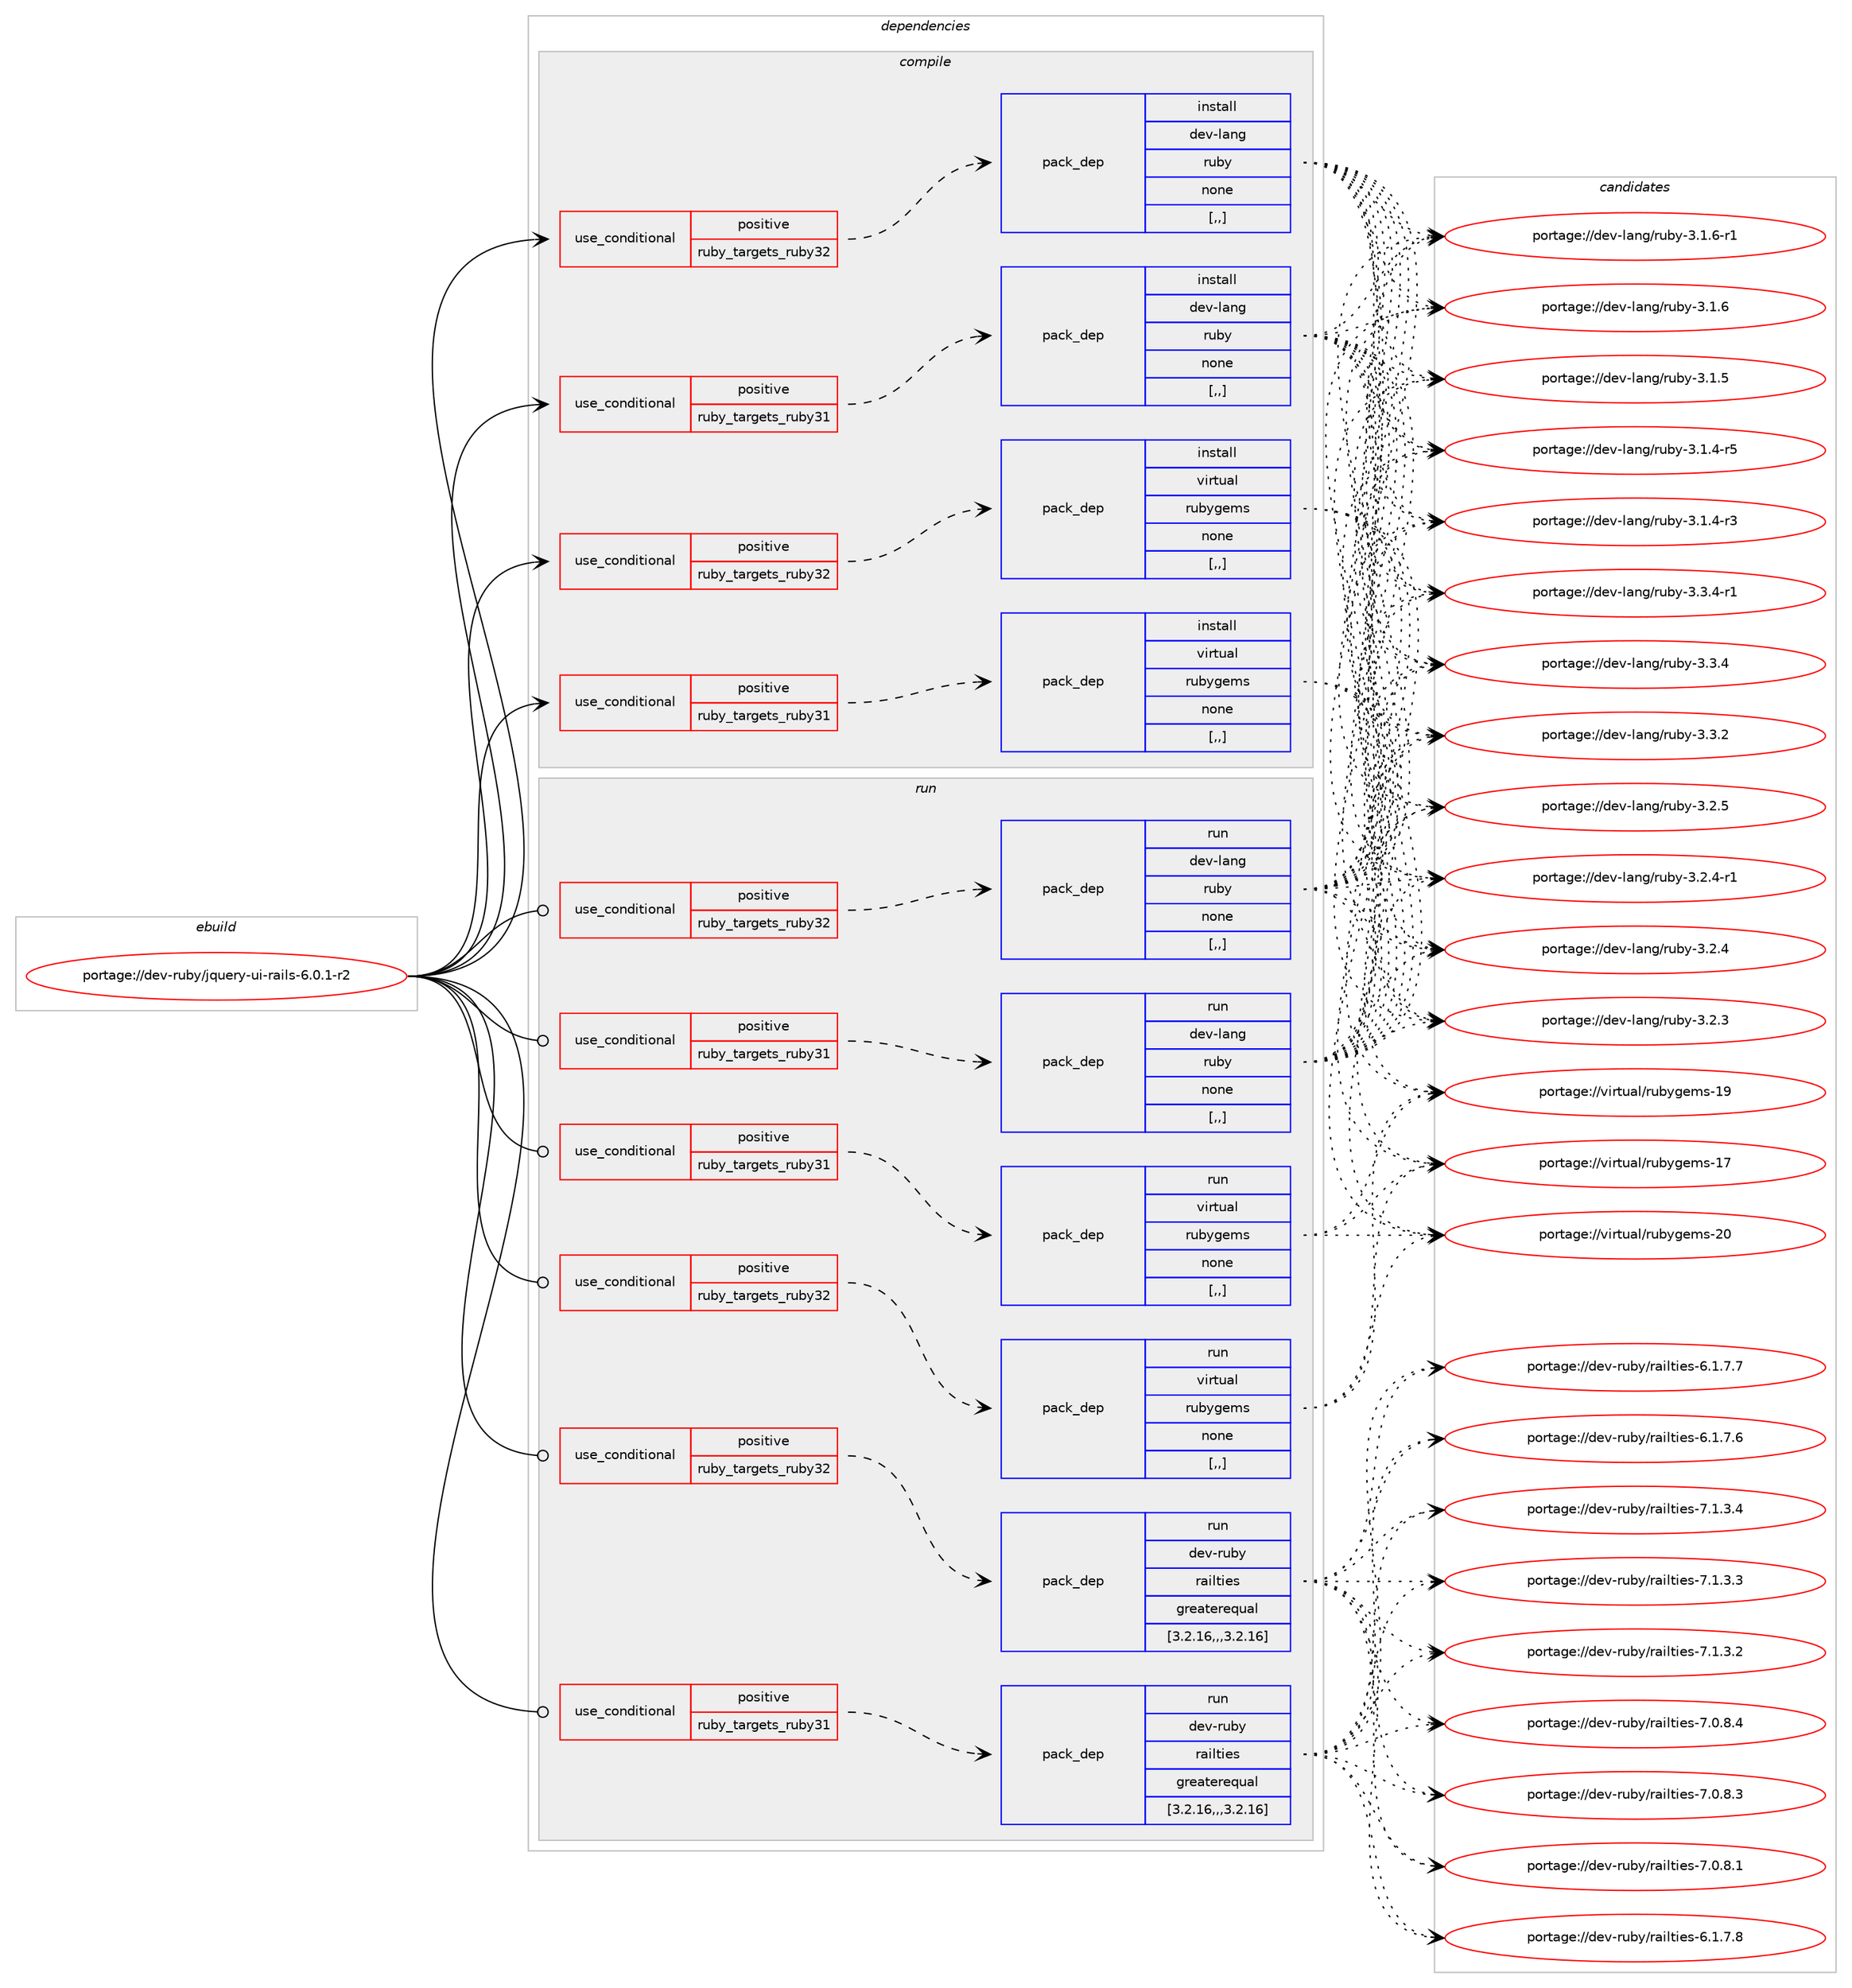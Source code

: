 digraph prolog {

# *************
# Graph options
# *************

newrank=true;
concentrate=true;
compound=true;
graph [rankdir=LR,fontname=Helvetica,fontsize=10,ranksep=1.5];#, ranksep=2.5, nodesep=0.2];
edge  [arrowhead=vee];
node  [fontname=Helvetica,fontsize=10];

# **********
# The ebuild
# **********

subgraph cluster_leftcol {
color=gray;
label=<<i>ebuild</i>>;
id [label="portage://dev-ruby/jquery-ui-rails-6.0.1-r2", color=red, width=4, href="../dev-ruby/jquery-ui-rails-6.0.1-r2.svg"];
}

# ****************
# The dependencies
# ****************

subgraph cluster_midcol {
color=gray;
label=<<i>dependencies</i>>;
subgraph cluster_compile {
fillcolor="#eeeeee";
style=filled;
label=<<i>compile</i>>;
subgraph cond49591 {
dependency187803 [label=<<TABLE BORDER="0" CELLBORDER="1" CELLSPACING="0" CELLPADDING="4"><TR><TD ROWSPAN="3" CELLPADDING="10">use_conditional</TD></TR><TR><TD>positive</TD></TR><TR><TD>ruby_targets_ruby31</TD></TR></TABLE>>, shape=none, color=red];
subgraph pack136877 {
dependency187804 [label=<<TABLE BORDER="0" CELLBORDER="1" CELLSPACING="0" CELLPADDING="4" WIDTH="220"><TR><TD ROWSPAN="6" CELLPADDING="30">pack_dep</TD></TR><TR><TD WIDTH="110">install</TD></TR><TR><TD>dev-lang</TD></TR><TR><TD>ruby</TD></TR><TR><TD>none</TD></TR><TR><TD>[,,]</TD></TR></TABLE>>, shape=none, color=blue];
}
dependency187803:e -> dependency187804:w [weight=20,style="dashed",arrowhead="vee"];
}
id:e -> dependency187803:w [weight=20,style="solid",arrowhead="vee"];
subgraph cond49592 {
dependency187805 [label=<<TABLE BORDER="0" CELLBORDER="1" CELLSPACING="0" CELLPADDING="4"><TR><TD ROWSPAN="3" CELLPADDING="10">use_conditional</TD></TR><TR><TD>positive</TD></TR><TR><TD>ruby_targets_ruby31</TD></TR></TABLE>>, shape=none, color=red];
subgraph pack136878 {
dependency187806 [label=<<TABLE BORDER="0" CELLBORDER="1" CELLSPACING="0" CELLPADDING="4" WIDTH="220"><TR><TD ROWSPAN="6" CELLPADDING="30">pack_dep</TD></TR><TR><TD WIDTH="110">install</TD></TR><TR><TD>virtual</TD></TR><TR><TD>rubygems</TD></TR><TR><TD>none</TD></TR><TR><TD>[,,]</TD></TR></TABLE>>, shape=none, color=blue];
}
dependency187805:e -> dependency187806:w [weight=20,style="dashed",arrowhead="vee"];
}
id:e -> dependency187805:w [weight=20,style="solid",arrowhead="vee"];
subgraph cond49593 {
dependency187807 [label=<<TABLE BORDER="0" CELLBORDER="1" CELLSPACING="0" CELLPADDING="4"><TR><TD ROWSPAN="3" CELLPADDING="10">use_conditional</TD></TR><TR><TD>positive</TD></TR><TR><TD>ruby_targets_ruby32</TD></TR></TABLE>>, shape=none, color=red];
subgraph pack136879 {
dependency187808 [label=<<TABLE BORDER="0" CELLBORDER="1" CELLSPACING="0" CELLPADDING="4" WIDTH="220"><TR><TD ROWSPAN="6" CELLPADDING="30">pack_dep</TD></TR><TR><TD WIDTH="110">install</TD></TR><TR><TD>dev-lang</TD></TR><TR><TD>ruby</TD></TR><TR><TD>none</TD></TR><TR><TD>[,,]</TD></TR></TABLE>>, shape=none, color=blue];
}
dependency187807:e -> dependency187808:w [weight=20,style="dashed",arrowhead="vee"];
}
id:e -> dependency187807:w [weight=20,style="solid",arrowhead="vee"];
subgraph cond49594 {
dependency187809 [label=<<TABLE BORDER="0" CELLBORDER="1" CELLSPACING="0" CELLPADDING="4"><TR><TD ROWSPAN="3" CELLPADDING="10">use_conditional</TD></TR><TR><TD>positive</TD></TR><TR><TD>ruby_targets_ruby32</TD></TR></TABLE>>, shape=none, color=red];
subgraph pack136880 {
dependency187810 [label=<<TABLE BORDER="0" CELLBORDER="1" CELLSPACING="0" CELLPADDING="4" WIDTH="220"><TR><TD ROWSPAN="6" CELLPADDING="30">pack_dep</TD></TR><TR><TD WIDTH="110">install</TD></TR><TR><TD>virtual</TD></TR><TR><TD>rubygems</TD></TR><TR><TD>none</TD></TR><TR><TD>[,,]</TD></TR></TABLE>>, shape=none, color=blue];
}
dependency187809:e -> dependency187810:w [weight=20,style="dashed",arrowhead="vee"];
}
id:e -> dependency187809:w [weight=20,style="solid",arrowhead="vee"];
}
subgraph cluster_compileandrun {
fillcolor="#eeeeee";
style=filled;
label=<<i>compile and run</i>>;
}
subgraph cluster_run {
fillcolor="#eeeeee";
style=filled;
label=<<i>run</i>>;
subgraph cond49595 {
dependency187811 [label=<<TABLE BORDER="0" CELLBORDER="1" CELLSPACING="0" CELLPADDING="4"><TR><TD ROWSPAN="3" CELLPADDING="10">use_conditional</TD></TR><TR><TD>positive</TD></TR><TR><TD>ruby_targets_ruby31</TD></TR></TABLE>>, shape=none, color=red];
subgraph pack136881 {
dependency187812 [label=<<TABLE BORDER="0" CELLBORDER="1" CELLSPACING="0" CELLPADDING="4" WIDTH="220"><TR><TD ROWSPAN="6" CELLPADDING="30">pack_dep</TD></TR><TR><TD WIDTH="110">run</TD></TR><TR><TD>dev-lang</TD></TR><TR><TD>ruby</TD></TR><TR><TD>none</TD></TR><TR><TD>[,,]</TD></TR></TABLE>>, shape=none, color=blue];
}
dependency187811:e -> dependency187812:w [weight=20,style="dashed",arrowhead="vee"];
}
id:e -> dependency187811:w [weight=20,style="solid",arrowhead="odot"];
subgraph cond49596 {
dependency187813 [label=<<TABLE BORDER="0" CELLBORDER="1" CELLSPACING="0" CELLPADDING="4"><TR><TD ROWSPAN="3" CELLPADDING="10">use_conditional</TD></TR><TR><TD>positive</TD></TR><TR><TD>ruby_targets_ruby31</TD></TR></TABLE>>, shape=none, color=red];
subgraph pack136882 {
dependency187814 [label=<<TABLE BORDER="0" CELLBORDER="1" CELLSPACING="0" CELLPADDING="4" WIDTH="220"><TR><TD ROWSPAN="6" CELLPADDING="30">pack_dep</TD></TR><TR><TD WIDTH="110">run</TD></TR><TR><TD>dev-ruby</TD></TR><TR><TD>railties</TD></TR><TR><TD>greaterequal</TD></TR><TR><TD>[3.2.16,,,3.2.16]</TD></TR></TABLE>>, shape=none, color=blue];
}
dependency187813:e -> dependency187814:w [weight=20,style="dashed",arrowhead="vee"];
}
id:e -> dependency187813:w [weight=20,style="solid",arrowhead="odot"];
subgraph cond49597 {
dependency187815 [label=<<TABLE BORDER="0" CELLBORDER="1" CELLSPACING="0" CELLPADDING="4"><TR><TD ROWSPAN="3" CELLPADDING="10">use_conditional</TD></TR><TR><TD>positive</TD></TR><TR><TD>ruby_targets_ruby31</TD></TR></TABLE>>, shape=none, color=red];
subgraph pack136883 {
dependency187816 [label=<<TABLE BORDER="0" CELLBORDER="1" CELLSPACING="0" CELLPADDING="4" WIDTH="220"><TR><TD ROWSPAN="6" CELLPADDING="30">pack_dep</TD></TR><TR><TD WIDTH="110">run</TD></TR><TR><TD>virtual</TD></TR><TR><TD>rubygems</TD></TR><TR><TD>none</TD></TR><TR><TD>[,,]</TD></TR></TABLE>>, shape=none, color=blue];
}
dependency187815:e -> dependency187816:w [weight=20,style="dashed",arrowhead="vee"];
}
id:e -> dependency187815:w [weight=20,style="solid",arrowhead="odot"];
subgraph cond49598 {
dependency187817 [label=<<TABLE BORDER="0" CELLBORDER="1" CELLSPACING="0" CELLPADDING="4"><TR><TD ROWSPAN="3" CELLPADDING="10">use_conditional</TD></TR><TR><TD>positive</TD></TR><TR><TD>ruby_targets_ruby32</TD></TR></TABLE>>, shape=none, color=red];
subgraph pack136884 {
dependency187818 [label=<<TABLE BORDER="0" CELLBORDER="1" CELLSPACING="0" CELLPADDING="4" WIDTH="220"><TR><TD ROWSPAN="6" CELLPADDING="30">pack_dep</TD></TR><TR><TD WIDTH="110">run</TD></TR><TR><TD>dev-lang</TD></TR><TR><TD>ruby</TD></TR><TR><TD>none</TD></TR><TR><TD>[,,]</TD></TR></TABLE>>, shape=none, color=blue];
}
dependency187817:e -> dependency187818:w [weight=20,style="dashed",arrowhead="vee"];
}
id:e -> dependency187817:w [weight=20,style="solid",arrowhead="odot"];
subgraph cond49599 {
dependency187819 [label=<<TABLE BORDER="0" CELLBORDER="1" CELLSPACING="0" CELLPADDING="4"><TR><TD ROWSPAN="3" CELLPADDING="10">use_conditional</TD></TR><TR><TD>positive</TD></TR><TR><TD>ruby_targets_ruby32</TD></TR></TABLE>>, shape=none, color=red];
subgraph pack136885 {
dependency187820 [label=<<TABLE BORDER="0" CELLBORDER="1" CELLSPACING="0" CELLPADDING="4" WIDTH="220"><TR><TD ROWSPAN="6" CELLPADDING="30">pack_dep</TD></TR><TR><TD WIDTH="110">run</TD></TR><TR><TD>dev-ruby</TD></TR><TR><TD>railties</TD></TR><TR><TD>greaterequal</TD></TR><TR><TD>[3.2.16,,,3.2.16]</TD></TR></TABLE>>, shape=none, color=blue];
}
dependency187819:e -> dependency187820:w [weight=20,style="dashed",arrowhead="vee"];
}
id:e -> dependency187819:w [weight=20,style="solid",arrowhead="odot"];
subgraph cond49600 {
dependency187821 [label=<<TABLE BORDER="0" CELLBORDER="1" CELLSPACING="0" CELLPADDING="4"><TR><TD ROWSPAN="3" CELLPADDING="10">use_conditional</TD></TR><TR><TD>positive</TD></TR><TR><TD>ruby_targets_ruby32</TD></TR></TABLE>>, shape=none, color=red];
subgraph pack136886 {
dependency187822 [label=<<TABLE BORDER="0" CELLBORDER="1" CELLSPACING="0" CELLPADDING="4" WIDTH="220"><TR><TD ROWSPAN="6" CELLPADDING="30">pack_dep</TD></TR><TR><TD WIDTH="110">run</TD></TR><TR><TD>virtual</TD></TR><TR><TD>rubygems</TD></TR><TR><TD>none</TD></TR><TR><TD>[,,]</TD></TR></TABLE>>, shape=none, color=blue];
}
dependency187821:e -> dependency187822:w [weight=20,style="dashed",arrowhead="vee"];
}
id:e -> dependency187821:w [weight=20,style="solid",arrowhead="odot"];
}
}

# **************
# The candidates
# **************

subgraph cluster_choices {
rank=same;
color=gray;
label=<<i>candidates</i>>;

subgraph choice136877 {
color=black;
nodesep=1;
choice100101118451089711010347114117981214551465146524511449 [label="portage://dev-lang/ruby-3.3.4-r1", color=red, width=4,href="../dev-lang/ruby-3.3.4-r1.svg"];
choice10010111845108971101034711411798121455146514652 [label="portage://dev-lang/ruby-3.3.4", color=red, width=4,href="../dev-lang/ruby-3.3.4.svg"];
choice10010111845108971101034711411798121455146514650 [label="portage://dev-lang/ruby-3.3.2", color=red, width=4,href="../dev-lang/ruby-3.3.2.svg"];
choice10010111845108971101034711411798121455146504653 [label="portage://dev-lang/ruby-3.2.5", color=red, width=4,href="../dev-lang/ruby-3.2.5.svg"];
choice100101118451089711010347114117981214551465046524511449 [label="portage://dev-lang/ruby-3.2.4-r1", color=red, width=4,href="../dev-lang/ruby-3.2.4-r1.svg"];
choice10010111845108971101034711411798121455146504652 [label="portage://dev-lang/ruby-3.2.4", color=red, width=4,href="../dev-lang/ruby-3.2.4.svg"];
choice10010111845108971101034711411798121455146504651 [label="portage://dev-lang/ruby-3.2.3", color=red, width=4,href="../dev-lang/ruby-3.2.3.svg"];
choice100101118451089711010347114117981214551464946544511449 [label="portage://dev-lang/ruby-3.1.6-r1", color=red, width=4,href="../dev-lang/ruby-3.1.6-r1.svg"];
choice10010111845108971101034711411798121455146494654 [label="portage://dev-lang/ruby-3.1.6", color=red, width=4,href="../dev-lang/ruby-3.1.6.svg"];
choice10010111845108971101034711411798121455146494653 [label="portage://dev-lang/ruby-3.1.5", color=red, width=4,href="../dev-lang/ruby-3.1.5.svg"];
choice100101118451089711010347114117981214551464946524511453 [label="portage://dev-lang/ruby-3.1.4-r5", color=red, width=4,href="../dev-lang/ruby-3.1.4-r5.svg"];
choice100101118451089711010347114117981214551464946524511451 [label="portage://dev-lang/ruby-3.1.4-r3", color=red, width=4,href="../dev-lang/ruby-3.1.4-r3.svg"];
dependency187804:e -> choice100101118451089711010347114117981214551465146524511449:w [style=dotted,weight="100"];
dependency187804:e -> choice10010111845108971101034711411798121455146514652:w [style=dotted,weight="100"];
dependency187804:e -> choice10010111845108971101034711411798121455146514650:w [style=dotted,weight="100"];
dependency187804:e -> choice10010111845108971101034711411798121455146504653:w [style=dotted,weight="100"];
dependency187804:e -> choice100101118451089711010347114117981214551465046524511449:w [style=dotted,weight="100"];
dependency187804:e -> choice10010111845108971101034711411798121455146504652:w [style=dotted,weight="100"];
dependency187804:e -> choice10010111845108971101034711411798121455146504651:w [style=dotted,weight="100"];
dependency187804:e -> choice100101118451089711010347114117981214551464946544511449:w [style=dotted,weight="100"];
dependency187804:e -> choice10010111845108971101034711411798121455146494654:w [style=dotted,weight="100"];
dependency187804:e -> choice10010111845108971101034711411798121455146494653:w [style=dotted,weight="100"];
dependency187804:e -> choice100101118451089711010347114117981214551464946524511453:w [style=dotted,weight="100"];
dependency187804:e -> choice100101118451089711010347114117981214551464946524511451:w [style=dotted,weight="100"];
}
subgraph choice136878 {
color=black;
nodesep=1;
choice118105114116117971084711411798121103101109115455048 [label="portage://virtual/rubygems-20", color=red, width=4,href="../virtual/rubygems-20.svg"];
choice118105114116117971084711411798121103101109115454957 [label="portage://virtual/rubygems-19", color=red, width=4,href="../virtual/rubygems-19.svg"];
choice118105114116117971084711411798121103101109115454955 [label="portage://virtual/rubygems-17", color=red, width=4,href="../virtual/rubygems-17.svg"];
dependency187806:e -> choice118105114116117971084711411798121103101109115455048:w [style=dotted,weight="100"];
dependency187806:e -> choice118105114116117971084711411798121103101109115454957:w [style=dotted,weight="100"];
dependency187806:e -> choice118105114116117971084711411798121103101109115454955:w [style=dotted,weight="100"];
}
subgraph choice136879 {
color=black;
nodesep=1;
choice100101118451089711010347114117981214551465146524511449 [label="portage://dev-lang/ruby-3.3.4-r1", color=red, width=4,href="../dev-lang/ruby-3.3.4-r1.svg"];
choice10010111845108971101034711411798121455146514652 [label="portage://dev-lang/ruby-3.3.4", color=red, width=4,href="../dev-lang/ruby-3.3.4.svg"];
choice10010111845108971101034711411798121455146514650 [label="portage://dev-lang/ruby-3.3.2", color=red, width=4,href="../dev-lang/ruby-3.3.2.svg"];
choice10010111845108971101034711411798121455146504653 [label="portage://dev-lang/ruby-3.2.5", color=red, width=4,href="../dev-lang/ruby-3.2.5.svg"];
choice100101118451089711010347114117981214551465046524511449 [label="portage://dev-lang/ruby-3.2.4-r1", color=red, width=4,href="../dev-lang/ruby-3.2.4-r1.svg"];
choice10010111845108971101034711411798121455146504652 [label="portage://dev-lang/ruby-3.2.4", color=red, width=4,href="../dev-lang/ruby-3.2.4.svg"];
choice10010111845108971101034711411798121455146504651 [label="portage://dev-lang/ruby-3.2.3", color=red, width=4,href="../dev-lang/ruby-3.2.3.svg"];
choice100101118451089711010347114117981214551464946544511449 [label="portage://dev-lang/ruby-3.1.6-r1", color=red, width=4,href="../dev-lang/ruby-3.1.6-r1.svg"];
choice10010111845108971101034711411798121455146494654 [label="portage://dev-lang/ruby-3.1.6", color=red, width=4,href="../dev-lang/ruby-3.1.6.svg"];
choice10010111845108971101034711411798121455146494653 [label="portage://dev-lang/ruby-3.1.5", color=red, width=4,href="../dev-lang/ruby-3.1.5.svg"];
choice100101118451089711010347114117981214551464946524511453 [label="portage://dev-lang/ruby-3.1.4-r5", color=red, width=4,href="../dev-lang/ruby-3.1.4-r5.svg"];
choice100101118451089711010347114117981214551464946524511451 [label="portage://dev-lang/ruby-3.1.4-r3", color=red, width=4,href="../dev-lang/ruby-3.1.4-r3.svg"];
dependency187808:e -> choice100101118451089711010347114117981214551465146524511449:w [style=dotted,weight="100"];
dependency187808:e -> choice10010111845108971101034711411798121455146514652:w [style=dotted,weight="100"];
dependency187808:e -> choice10010111845108971101034711411798121455146514650:w [style=dotted,weight="100"];
dependency187808:e -> choice10010111845108971101034711411798121455146504653:w [style=dotted,weight="100"];
dependency187808:e -> choice100101118451089711010347114117981214551465046524511449:w [style=dotted,weight="100"];
dependency187808:e -> choice10010111845108971101034711411798121455146504652:w [style=dotted,weight="100"];
dependency187808:e -> choice10010111845108971101034711411798121455146504651:w [style=dotted,weight="100"];
dependency187808:e -> choice100101118451089711010347114117981214551464946544511449:w [style=dotted,weight="100"];
dependency187808:e -> choice10010111845108971101034711411798121455146494654:w [style=dotted,weight="100"];
dependency187808:e -> choice10010111845108971101034711411798121455146494653:w [style=dotted,weight="100"];
dependency187808:e -> choice100101118451089711010347114117981214551464946524511453:w [style=dotted,weight="100"];
dependency187808:e -> choice100101118451089711010347114117981214551464946524511451:w [style=dotted,weight="100"];
}
subgraph choice136880 {
color=black;
nodesep=1;
choice118105114116117971084711411798121103101109115455048 [label="portage://virtual/rubygems-20", color=red, width=4,href="../virtual/rubygems-20.svg"];
choice118105114116117971084711411798121103101109115454957 [label="portage://virtual/rubygems-19", color=red, width=4,href="../virtual/rubygems-19.svg"];
choice118105114116117971084711411798121103101109115454955 [label="portage://virtual/rubygems-17", color=red, width=4,href="../virtual/rubygems-17.svg"];
dependency187810:e -> choice118105114116117971084711411798121103101109115455048:w [style=dotted,weight="100"];
dependency187810:e -> choice118105114116117971084711411798121103101109115454957:w [style=dotted,weight="100"];
dependency187810:e -> choice118105114116117971084711411798121103101109115454955:w [style=dotted,weight="100"];
}
subgraph choice136881 {
color=black;
nodesep=1;
choice100101118451089711010347114117981214551465146524511449 [label="portage://dev-lang/ruby-3.3.4-r1", color=red, width=4,href="../dev-lang/ruby-3.3.4-r1.svg"];
choice10010111845108971101034711411798121455146514652 [label="portage://dev-lang/ruby-3.3.4", color=red, width=4,href="../dev-lang/ruby-3.3.4.svg"];
choice10010111845108971101034711411798121455146514650 [label="portage://dev-lang/ruby-3.3.2", color=red, width=4,href="../dev-lang/ruby-3.3.2.svg"];
choice10010111845108971101034711411798121455146504653 [label="portage://dev-lang/ruby-3.2.5", color=red, width=4,href="../dev-lang/ruby-3.2.5.svg"];
choice100101118451089711010347114117981214551465046524511449 [label="portage://dev-lang/ruby-3.2.4-r1", color=red, width=4,href="../dev-lang/ruby-3.2.4-r1.svg"];
choice10010111845108971101034711411798121455146504652 [label="portage://dev-lang/ruby-3.2.4", color=red, width=4,href="../dev-lang/ruby-3.2.4.svg"];
choice10010111845108971101034711411798121455146504651 [label="portage://dev-lang/ruby-3.2.3", color=red, width=4,href="../dev-lang/ruby-3.2.3.svg"];
choice100101118451089711010347114117981214551464946544511449 [label="portage://dev-lang/ruby-3.1.6-r1", color=red, width=4,href="../dev-lang/ruby-3.1.6-r1.svg"];
choice10010111845108971101034711411798121455146494654 [label="portage://dev-lang/ruby-3.1.6", color=red, width=4,href="../dev-lang/ruby-3.1.6.svg"];
choice10010111845108971101034711411798121455146494653 [label="portage://dev-lang/ruby-3.1.5", color=red, width=4,href="../dev-lang/ruby-3.1.5.svg"];
choice100101118451089711010347114117981214551464946524511453 [label="portage://dev-lang/ruby-3.1.4-r5", color=red, width=4,href="../dev-lang/ruby-3.1.4-r5.svg"];
choice100101118451089711010347114117981214551464946524511451 [label="portage://dev-lang/ruby-3.1.4-r3", color=red, width=4,href="../dev-lang/ruby-3.1.4-r3.svg"];
dependency187812:e -> choice100101118451089711010347114117981214551465146524511449:w [style=dotted,weight="100"];
dependency187812:e -> choice10010111845108971101034711411798121455146514652:w [style=dotted,weight="100"];
dependency187812:e -> choice10010111845108971101034711411798121455146514650:w [style=dotted,weight="100"];
dependency187812:e -> choice10010111845108971101034711411798121455146504653:w [style=dotted,weight="100"];
dependency187812:e -> choice100101118451089711010347114117981214551465046524511449:w [style=dotted,weight="100"];
dependency187812:e -> choice10010111845108971101034711411798121455146504652:w [style=dotted,weight="100"];
dependency187812:e -> choice10010111845108971101034711411798121455146504651:w [style=dotted,weight="100"];
dependency187812:e -> choice100101118451089711010347114117981214551464946544511449:w [style=dotted,weight="100"];
dependency187812:e -> choice10010111845108971101034711411798121455146494654:w [style=dotted,weight="100"];
dependency187812:e -> choice10010111845108971101034711411798121455146494653:w [style=dotted,weight="100"];
dependency187812:e -> choice100101118451089711010347114117981214551464946524511453:w [style=dotted,weight="100"];
dependency187812:e -> choice100101118451089711010347114117981214551464946524511451:w [style=dotted,weight="100"];
}
subgraph choice136882 {
color=black;
nodesep=1;
choice100101118451141179812147114971051081161051011154555464946514652 [label="portage://dev-ruby/railties-7.1.3.4", color=red, width=4,href="../dev-ruby/railties-7.1.3.4.svg"];
choice100101118451141179812147114971051081161051011154555464946514651 [label="portage://dev-ruby/railties-7.1.3.3", color=red, width=4,href="../dev-ruby/railties-7.1.3.3.svg"];
choice100101118451141179812147114971051081161051011154555464946514650 [label="portage://dev-ruby/railties-7.1.3.2", color=red, width=4,href="../dev-ruby/railties-7.1.3.2.svg"];
choice100101118451141179812147114971051081161051011154555464846564652 [label="portage://dev-ruby/railties-7.0.8.4", color=red, width=4,href="../dev-ruby/railties-7.0.8.4.svg"];
choice100101118451141179812147114971051081161051011154555464846564651 [label="portage://dev-ruby/railties-7.0.8.3", color=red, width=4,href="../dev-ruby/railties-7.0.8.3.svg"];
choice100101118451141179812147114971051081161051011154555464846564649 [label="portage://dev-ruby/railties-7.0.8.1", color=red, width=4,href="../dev-ruby/railties-7.0.8.1.svg"];
choice100101118451141179812147114971051081161051011154554464946554656 [label="portage://dev-ruby/railties-6.1.7.8", color=red, width=4,href="../dev-ruby/railties-6.1.7.8.svg"];
choice100101118451141179812147114971051081161051011154554464946554655 [label="portage://dev-ruby/railties-6.1.7.7", color=red, width=4,href="../dev-ruby/railties-6.1.7.7.svg"];
choice100101118451141179812147114971051081161051011154554464946554654 [label="portage://dev-ruby/railties-6.1.7.6", color=red, width=4,href="../dev-ruby/railties-6.1.7.6.svg"];
dependency187814:e -> choice100101118451141179812147114971051081161051011154555464946514652:w [style=dotted,weight="100"];
dependency187814:e -> choice100101118451141179812147114971051081161051011154555464946514651:w [style=dotted,weight="100"];
dependency187814:e -> choice100101118451141179812147114971051081161051011154555464946514650:w [style=dotted,weight="100"];
dependency187814:e -> choice100101118451141179812147114971051081161051011154555464846564652:w [style=dotted,weight="100"];
dependency187814:e -> choice100101118451141179812147114971051081161051011154555464846564651:w [style=dotted,weight="100"];
dependency187814:e -> choice100101118451141179812147114971051081161051011154555464846564649:w [style=dotted,weight="100"];
dependency187814:e -> choice100101118451141179812147114971051081161051011154554464946554656:w [style=dotted,weight="100"];
dependency187814:e -> choice100101118451141179812147114971051081161051011154554464946554655:w [style=dotted,weight="100"];
dependency187814:e -> choice100101118451141179812147114971051081161051011154554464946554654:w [style=dotted,weight="100"];
}
subgraph choice136883 {
color=black;
nodesep=1;
choice118105114116117971084711411798121103101109115455048 [label="portage://virtual/rubygems-20", color=red, width=4,href="../virtual/rubygems-20.svg"];
choice118105114116117971084711411798121103101109115454957 [label="portage://virtual/rubygems-19", color=red, width=4,href="../virtual/rubygems-19.svg"];
choice118105114116117971084711411798121103101109115454955 [label="portage://virtual/rubygems-17", color=red, width=4,href="../virtual/rubygems-17.svg"];
dependency187816:e -> choice118105114116117971084711411798121103101109115455048:w [style=dotted,weight="100"];
dependency187816:e -> choice118105114116117971084711411798121103101109115454957:w [style=dotted,weight="100"];
dependency187816:e -> choice118105114116117971084711411798121103101109115454955:w [style=dotted,weight="100"];
}
subgraph choice136884 {
color=black;
nodesep=1;
choice100101118451089711010347114117981214551465146524511449 [label="portage://dev-lang/ruby-3.3.4-r1", color=red, width=4,href="../dev-lang/ruby-3.3.4-r1.svg"];
choice10010111845108971101034711411798121455146514652 [label="portage://dev-lang/ruby-3.3.4", color=red, width=4,href="../dev-lang/ruby-3.3.4.svg"];
choice10010111845108971101034711411798121455146514650 [label="portage://dev-lang/ruby-3.3.2", color=red, width=4,href="../dev-lang/ruby-3.3.2.svg"];
choice10010111845108971101034711411798121455146504653 [label="portage://dev-lang/ruby-3.2.5", color=red, width=4,href="../dev-lang/ruby-3.2.5.svg"];
choice100101118451089711010347114117981214551465046524511449 [label="portage://dev-lang/ruby-3.2.4-r1", color=red, width=4,href="../dev-lang/ruby-3.2.4-r1.svg"];
choice10010111845108971101034711411798121455146504652 [label="portage://dev-lang/ruby-3.2.4", color=red, width=4,href="../dev-lang/ruby-3.2.4.svg"];
choice10010111845108971101034711411798121455146504651 [label="portage://dev-lang/ruby-3.2.3", color=red, width=4,href="../dev-lang/ruby-3.2.3.svg"];
choice100101118451089711010347114117981214551464946544511449 [label="portage://dev-lang/ruby-3.1.6-r1", color=red, width=4,href="../dev-lang/ruby-3.1.6-r1.svg"];
choice10010111845108971101034711411798121455146494654 [label="portage://dev-lang/ruby-3.1.6", color=red, width=4,href="../dev-lang/ruby-3.1.6.svg"];
choice10010111845108971101034711411798121455146494653 [label="portage://dev-lang/ruby-3.1.5", color=red, width=4,href="../dev-lang/ruby-3.1.5.svg"];
choice100101118451089711010347114117981214551464946524511453 [label="portage://dev-lang/ruby-3.1.4-r5", color=red, width=4,href="../dev-lang/ruby-3.1.4-r5.svg"];
choice100101118451089711010347114117981214551464946524511451 [label="portage://dev-lang/ruby-3.1.4-r3", color=red, width=4,href="../dev-lang/ruby-3.1.4-r3.svg"];
dependency187818:e -> choice100101118451089711010347114117981214551465146524511449:w [style=dotted,weight="100"];
dependency187818:e -> choice10010111845108971101034711411798121455146514652:w [style=dotted,weight="100"];
dependency187818:e -> choice10010111845108971101034711411798121455146514650:w [style=dotted,weight="100"];
dependency187818:e -> choice10010111845108971101034711411798121455146504653:w [style=dotted,weight="100"];
dependency187818:e -> choice100101118451089711010347114117981214551465046524511449:w [style=dotted,weight="100"];
dependency187818:e -> choice10010111845108971101034711411798121455146504652:w [style=dotted,weight="100"];
dependency187818:e -> choice10010111845108971101034711411798121455146504651:w [style=dotted,weight="100"];
dependency187818:e -> choice100101118451089711010347114117981214551464946544511449:w [style=dotted,weight="100"];
dependency187818:e -> choice10010111845108971101034711411798121455146494654:w [style=dotted,weight="100"];
dependency187818:e -> choice10010111845108971101034711411798121455146494653:w [style=dotted,weight="100"];
dependency187818:e -> choice100101118451089711010347114117981214551464946524511453:w [style=dotted,weight="100"];
dependency187818:e -> choice100101118451089711010347114117981214551464946524511451:w [style=dotted,weight="100"];
}
subgraph choice136885 {
color=black;
nodesep=1;
choice100101118451141179812147114971051081161051011154555464946514652 [label="portage://dev-ruby/railties-7.1.3.4", color=red, width=4,href="../dev-ruby/railties-7.1.3.4.svg"];
choice100101118451141179812147114971051081161051011154555464946514651 [label="portage://dev-ruby/railties-7.1.3.3", color=red, width=4,href="../dev-ruby/railties-7.1.3.3.svg"];
choice100101118451141179812147114971051081161051011154555464946514650 [label="portage://dev-ruby/railties-7.1.3.2", color=red, width=4,href="../dev-ruby/railties-7.1.3.2.svg"];
choice100101118451141179812147114971051081161051011154555464846564652 [label="portage://dev-ruby/railties-7.0.8.4", color=red, width=4,href="../dev-ruby/railties-7.0.8.4.svg"];
choice100101118451141179812147114971051081161051011154555464846564651 [label="portage://dev-ruby/railties-7.0.8.3", color=red, width=4,href="../dev-ruby/railties-7.0.8.3.svg"];
choice100101118451141179812147114971051081161051011154555464846564649 [label="portage://dev-ruby/railties-7.0.8.1", color=red, width=4,href="../dev-ruby/railties-7.0.8.1.svg"];
choice100101118451141179812147114971051081161051011154554464946554656 [label="portage://dev-ruby/railties-6.1.7.8", color=red, width=4,href="../dev-ruby/railties-6.1.7.8.svg"];
choice100101118451141179812147114971051081161051011154554464946554655 [label="portage://dev-ruby/railties-6.1.7.7", color=red, width=4,href="../dev-ruby/railties-6.1.7.7.svg"];
choice100101118451141179812147114971051081161051011154554464946554654 [label="portage://dev-ruby/railties-6.1.7.6", color=red, width=4,href="../dev-ruby/railties-6.1.7.6.svg"];
dependency187820:e -> choice100101118451141179812147114971051081161051011154555464946514652:w [style=dotted,weight="100"];
dependency187820:e -> choice100101118451141179812147114971051081161051011154555464946514651:w [style=dotted,weight="100"];
dependency187820:e -> choice100101118451141179812147114971051081161051011154555464946514650:w [style=dotted,weight="100"];
dependency187820:e -> choice100101118451141179812147114971051081161051011154555464846564652:w [style=dotted,weight="100"];
dependency187820:e -> choice100101118451141179812147114971051081161051011154555464846564651:w [style=dotted,weight="100"];
dependency187820:e -> choice100101118451141179812147114971051081161051011154555464846564649:w [style=dotted,weight="100"];
dependency187820:e -> choice100101118451141179812147114971051081161051011154554464946554656:w [style=dotted,weight="100"];
dependency187820:e -> choice100101118451141179812147114971051081161051011154554464946554655:w [style=dotted,weight="100"];
dependency187820:e -> choice100101118451141179812147114971051081161051011154554464946554654:w [style=dotted,weight="100"];
}
subgraph choice136886 {
color=black;
nodesep=1;
choice118105114116117971084711411798121103101109115455048 [label="portage://virtual/rubygems-20", color=red, width=4,href="../virtual/rubygems-20.svg"];
choice118105114116117971084711411798121103101109115454957 [label="portage://virtual/rubygems-19", color=red, width=4,href="../virtual/rubygems-19.svg"];
choice118105114116117971084711411798121103101109115454955 [label="portage://virtual/rubygems-17", color=red, width=4,href="../virtual/rubygems-17.svg"];
dependency187822:e -> choice118105114116117971084711411798121103101109115455048:w [style=dotted,weight="100"];
dependency187822:e -> choice118105114116117971084711411798121103101109115454957:w [style=dotted,weight="100"];
dependency187822:e -> choice118105114116117971084711411798121103101109115454955:w [style=dotted,weight="100"];
}
}

}

